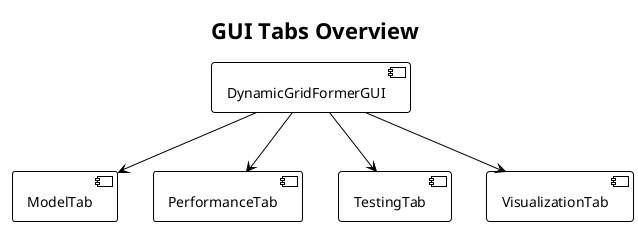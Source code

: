 @startuml
!theme plain
title GUI Tabs Overview

[DynamicGridFormerGUI] --> [ModelTab]
[DynamicGridFormerGUI] --> [PerformanceTab]
[DynamicGridFormerGUI] --> [TestingTab]
[DynamicGridFormerGUI] --> [VisualizationTab]
@enduml
